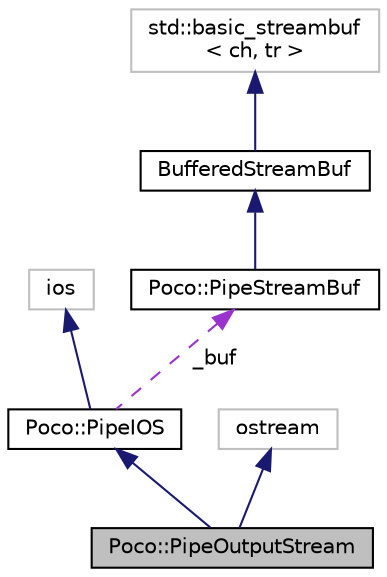 digraph "Poco::PipeOutputStream"
{
 // LATEX_PDF_SIZE
  edge [fontname="Helvetica",fontsize="10",labelfontname="Helvetica",labelfontsize="10"];
  node [fontname="Helvetica",fontsize="10",shape=record];
  Node1 [label="Poco::PipeOutputStream",height=0.2,width=0.4,color="black", fillcolor="grey75", style="filled", fontcolor="black",tooltip="An output stream for writing to a Pipe."];
  Node2 -> Node1 [dir="back",color="midnightblue",fontsize="10",style="solid"];
  Node2 [label="Poco::PipeIOS",height=0.2,width=0.4,color="black", fillcolor="white", style="filled",URL="$classPoco_1_1PipeIOS.html",tooltip=" "];
  Node3 -> Node2 [dir="back",color="midnightblue",fontsize="10",style="solid"];
  Node3 [label="ios",height=0.2,width=0.4,color="grey75", fillcolor="white", style="filled",tooltip=" "];
  Node4 -> Node2 [dir="back",color="darkorchid3",fontsize="10",style="dashed",label=" _buf" ];
  Node4 [label="Poco::PipeStreamBuf",height=0.2,width=0.4,color="black", fillcolor="white", style="filled",URL="$classPoco_1_1PipeStreamBuf.html",tooltip="This is the streambuf class used for reading from and writing to a Pipe."];
  Node5 -> Node4 [dir="back",color="midnightblue",fontsize="10",style="solid"];
  Node5 [label="BufferedStreamBuf",height=0.2,width=0.4,color="black", fillcolor="white", style="filled",URL="$classPoco_1_1BasicBufferedStreamBuf.html",tooltip=" "];
  Node6 -> Node5 [dir="back",color="midnightblue",fontsize="10",style="solid"];
  Node6 [label="std::basic_streambuf\l\< ch, tr \>",height=0.2,width=0.4,color="grey75", fillcolor="white", style="filled",tooltip=" "];
  Node7 -> Node1 [dir="back",color="midnightblue",fontsize="10",style="solid"];
  Node7 [label="ostream",height=0.2,width=0.4,color="grey75", fillcolor="white", style="filled",tooltip=" "];
}
